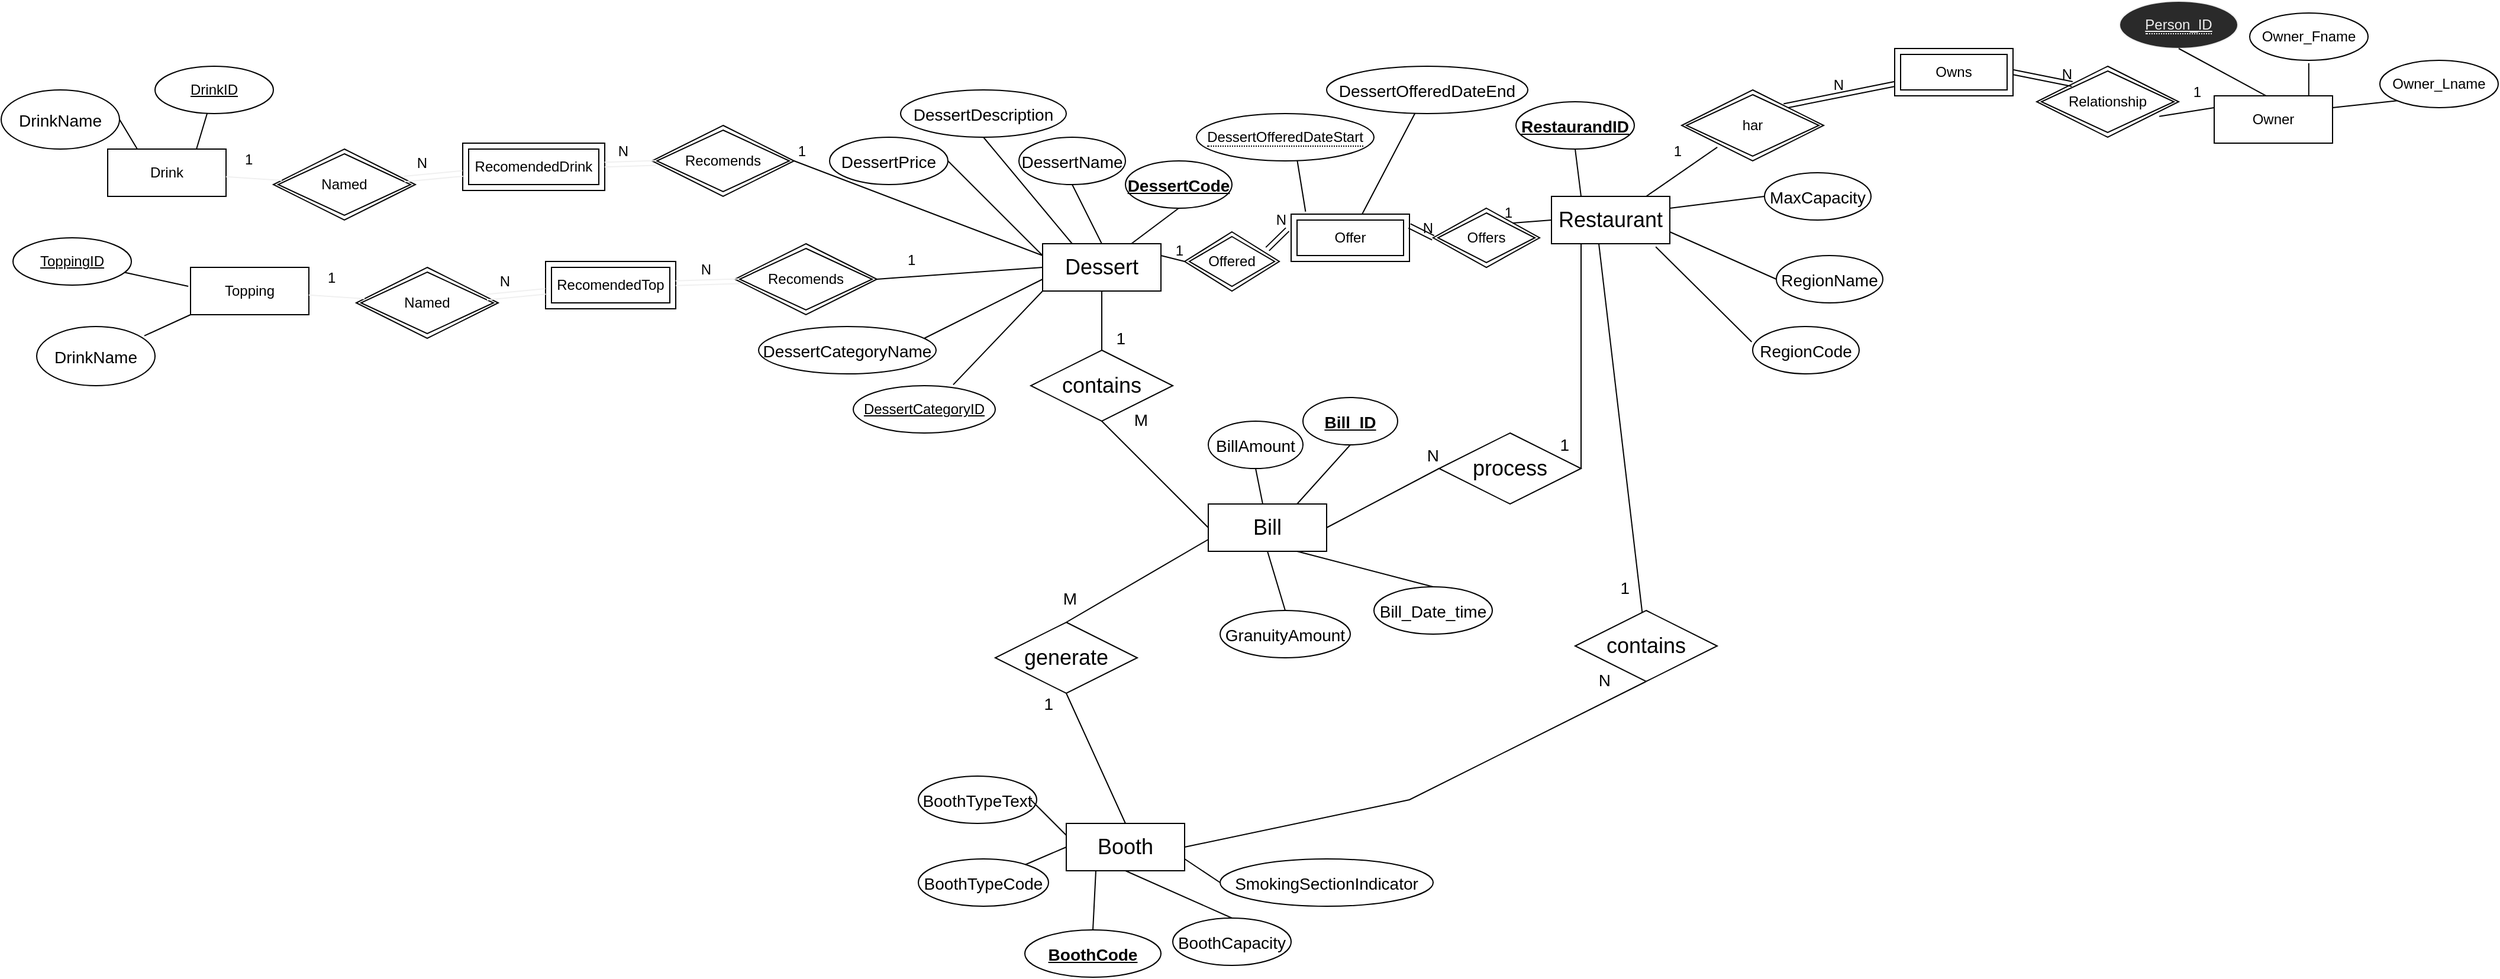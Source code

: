 <mxfile>
    <diagram id="cDjRYbi4MRZomtElbD4I" name="Page-1">
        <mxGraphModel dx="1741" dy="1696" grid="1" gridSize="10" guides="1" tooltips="1" connect="1" arrows="1" fold="1" page="1" pageScale="1" pageWidth="827" pageHeight="1169" math="0" shadow="0">
            <root>
                <mxCell id="0"/>
                <mxCell id="1" parent="0"/>
                <mxCell id="2" value="&lt;font style=&quot;font-size: 18px&quot;&gt;Bill&lt;/font&gt;" style="whiteSpace=wrap;html=1;align=center;" parent="1" vertex="1">
                    <mxGeometry x="330" y="360" width="100" height="40" as="geometry"/>
                </mxCell>
                <mxCell id="3" value="&lt;font style=&quot;font-size: 18px&quot;&gt;Booth&lt;/font&gt;" style="whiteSpace=wrap;html=1;align=center;" parent="1" vertex="1">
                    <mxGeometry x="210" y="630" width="100" height="40" as="geometry"/>
                </mxCell>
                <mxCell id="4" value="&lt;font style=&quot;font-size: 18px&quot;&gt;Restaurant&lt;/font&gt;" style="whiteSpace=wrap;html=1;align=center;" parent="1" vertex="1">
                    <mxGeometry x="620" y="100" width="100" height="40" as="geometry"/>
                </mxCell>
                <mxCell id="5" value="&lt;font style=&quot;font-size: 18px&quot;&gt;Dessert&lt;/font&gt;" style="whiteSpace=wrap;html=1;align=center;" parent="1" vertex="1">
                    <mxGeometry x="190" y="140" width="100" height="40" as="geometry"/>
                </mxCell>
                <mxCell id="8" value="contains" style="shape=rhombus;perimeter=rhombusPerimeter;whiteSpace=wrap;html=1;align=center;fontSize=18;" parent="1" vertex="1">
                    <mxGeometry x="180" y="230" width="120" height="60" as="geometry"/>
                </mxCell>
                <mxCell id="9" value="process" style="shape=rhombus;perimeter=rhombusPerimeter;whiteSpace=wrap;html=1;align=center;fontSize=18;" parent="1" vertex="1">
                    <mxGeometry x="525" y="300" width="120" height="60" as="geometry"/>
                </mxCell>
                <mxCell id="11" value="generate" style="shape=rhombus;perimeter=rhombusPerimeter;whiteSpace=wrap;html=1;align=center;fontSize=18;" parent="1" vertex="1">
                    <mxGeometry x="150" y="460" width="120" height="60" as="geometry"/>
                </mxCell>
                <mxCell id="12" value="contains" style="shape=rhombus;perimeter=rhombusPerimeter;whiteSpace=wrap;html=1;align=center;fontSize=18;" parent="1" vertex="1">
                    <mxGeometry x="640" y="450" width="120" height="60" as="geometry"/>
                </mxCell>
                <mxCell id="13" value="&lt;font style=&quot;font-size: 14px&quot;&gt;BillAmount&lt;/font&gt;" style="ellipse;whiteSpace=wrap;html=1;align=center;fontSize=18;" parent="1" vertex="1">
                    <mxGeometry x="330" y="290" width="80" height="40" as="geometry"/>
                </mxCell>
                <mxCell id="14" value="&lt;font style=&quot;font-size: 14px&quot;&gt;&lt;u&gt;&lt;b&gt;Bill_ID&lt;/b&gt;&lt;/u&gt;&lt;/font&gt;" style="ellipse;whiteSpace=wrap;html=1;align=center;fontSize=18;" parent="1" vertex="1">
                    <mxGeometry x="410" y="270" width="80" height="40" as="geometry"/>
                </mxCell>
                <mxCell id="15" value="&lt;font style=&quot;font-size: 14px&quot;&gt;MaxCapacity&lt;/font&gt;" style="ellipse;whiteSpace=wrap;html=1;align=center;fontSize=18;" parent="1" vertex="1">
                    <mxGeometry x="800" y="80" width="90" height="40" as="geometry"/>
                </mxCell>
                <mxCell id="16" value="&lt;font style=&quot;font-size: 14px&quot;&gt;&lt;u&gt;&lt;b&gt;RestaurandID&lt;/b&gt;&lt;/u&gt;&lt;/font&gt;" style="ellipse;whiteSpace=wrap;html=1;align=center;fontSize=18;" parent="1" vertex="1">
                    <mxGeometry x="590" y="20" width="100" height="40" as="geometry"/>
                </mxCell>
                <mxCell id="17" value="&lt;font style=&quot;font-size: 14px&quot;&gt;GranuityAmount&lt;/font&gt;" style="ellipse;whiteSpace=wrap;html=1;align=center;fontSize=18;" parent="1" vertex="1">
                    <mxGeometry x="340" y="450" width="110" height="40" as="geometry"/>
                </mxCell>
                <mxCell id="18" value="&lt;font style=&quot;font-size: 14px&quot;&gt;Bill_Date_time&lt;/font&gt;" style="ellipse;whiteSpace=wrap;html=1;align=center;fontSize=18;" parent="1" vertex="1">
                    <mxGeometry x="470" y="430" width="100" height="40" as="geometry"/>
                </mxCell>
                <mxCell id="20" value="&lt;font style=&quot;font-size: 14px&quot;&gt;DessertPrice&lt;/font&gt;" style="ellipse;whiteSpace=wrap;html=1;align=center;fontSize=18;" parent="1" vertex="1">
                    <mxGeometry x="10" y="50" width="100" height="40" as="geometry"/>
                </mxCell>
                <mxCell id="21" value="&lt;font style=&quot;font-size: 14px&quot;&gt;DessertDescription&lt;/font&gt;" style="ellipse;whiteSpace=wrap;html=1;align=center;fontSize=18;" parent="1" vertex="1">
                    <mxGeometry x="70" y="10" width="140" height="40" as="geometry"/>
                </mxCell>
                <mxCell id="22" value="&lt;u&gt;&lt;font style=&quot;font-size: 14px&quot;&gt;&lt;b&gt;DessertCode&lt;/b&gt;&lt;/font&gt;&lt;/u&gt;" style="ellipse;whiteSpace=wrap;html=1;align=center;fontSize=18;" parent="1" vertex="1">
                    <mxGeometry x="260" y="70" width="90" height="40" as="geometry"/>
                </mxCell>
                <mxCell id="24" value="&lt;font style=&quot;font-size: 14px&quot;&gt;DessertName&lt;/font&gt;" style="ellipse;whiteSpace=wrap;html=1;align=center;fontSize=18;" parent="1" vertex="1">
                    <mxGeometry x="170" y="50" width="90" height="40" as="geometry"/>
                </mxCell>
                <mxCell id="25" value="" style="endArrow=none;html=1;rounded=0;fontSize=18;entryX=1;entryY=0.5;entryDx=0;entryDy=0;exitX=0;exitY=0.25;exitDx=0;exitDy=0;" parent="1" source="5" target="20" edge="1">
                    <mxGeometry relative="1" as="geometry">
                        <mxPoint x="330" y="340" as="sourcePoint"/>
                        <mxPoint x="490" y="340" as="targetPoint"/>
                    </mxGeometry>
                </mxCell>
                <mxCell id="26" value="" style="endArrow=none;html=1;rounded=0;fontSize=18;entryX=0.5;entryY=1;entryDx=0;entryDy=0;exitX=0.25;exitY=0;exitDx=0;exitDy=0;" parent="1" source="5" target="21" edge="1">
                    <mxGeometry relative="1" as="geometry">
                        <mxPoint x="330" y="340" as="sourcePoint"/>
                        <mxPoint x="490" y="340" as="targetPoint"/>
                    </mxGeometry>
                </mxCell>
                <mxCell id="27" value="" style="endArrow=none;html=1;rounded=0;fontSize=18;entryX=0.5;entryY=1;entryDx=0;entryDy=0;exitX=0.5;exitY=0;exitDx=0;exitDy=0;" parent="1" source="5" target="24" edge="1">
                    <mxGeometry relative="1" as="geometry">
                        <mxPoint x="330" y="340" as="sourcePoint"/>
                        <mxPoint x="490" y="340" as="targetPoint"/>
                    </mxGeometry>
                </mxCell>
                <mxCell id="28" value="" style="endArrow=none;html=1;rounded=0;fontSize=18;entryX=0.5;entryY=1;entryDx=0;entryDy=0;exitX=0.75;exitY=0;exitDx=0;exitDy=0;" parent="1" source="5" target="22" edge="1">
                    <mxGeometry relative="1" as="geometry">
                        <mxPoint x="330" y="340" as="sourcePoint"/>
                        <mxPoint x="490" y="340" as="targetPoint"/>
                    </mxGeometry>
                </mxCell>
                <mxCell id="31" value="" style="endArrow=none;html=1;rounded=0;fontSize=18;entryX=0.568;entryY=0.997;entryDx=0;entryDy=0;exitX=0.122;exitY=-0.053;exitDx=0;exitDy=0;exitPerimeter=0;entryPerimeter=0;" parent="1" source="105" target="110" edge="1">
                    <mxGeometry relative="1" as="geometry">
                        <mxPoint x="400" y="60" as="sourcePoint"/>
                        <mxPoint x="329" y="-10" as="targetPoint"/>
                    </mxGeometry>
                </mxCell>
                <mxCell id="32" value="" style="endArrow=none;html=1;rounded=0;fontSize=18;entryX=1;entryY=0.5;entryDx=0;entryDy=0;exitX=0;exitY=0.5;exitDx=0;exitDy=0;" parent="1" source="5" target="192" edge="1">
                    <mxGeometry relative="1" as="geometry">
                        <mxPoint x="190" y="350" as="sourcePoint"/>
                        <mxPoint x="150" y="160" as="targetPoint"/>
                    </mxGeometry>
                </mxCell>
                <mxCell id="34" value="" style="endArrow=none;html=1;rounded=0;fontSize=18;entryX=1;entryY=0.5;entryDx=0;entryDy=0;" parent="1" target="170" edge="1">
                    <mxGeometry relative="1" as="geometry">
                        <mxPoint x="190" y="150" as="sourcePoint"/>
                        <mxPoint x="110" y="120" as="targetPoint"/>
                    </mxGeometry>
                </mxCell>
                <mxCell id="45" value="" style="endArrow=none;html=1;rounded=0;fontSize=14;entryX=1;entryY=0.25;entryDx=0;entryDy=0;exitX=0;exitY=0.5;exitDx=0;exitDy=0;" parent="1" source="15" target="4" edge="1">
                    <mxGeometry relative="1" as="geometry">
                        <mxPoint x="330" y="340" as="sourcePoint"/>
                        <mxPoint x="490" y="340" as="targetPoint"/>
                    </mxGeometry>
                </mxCell>
                <mxCell id="46" value="" style="endArrow=none;html=1;rounded=0;fontSize=14;entryX=0.5;entryY=1;entryDx=0;entryDy=0;exitX=0.25;exitY=0;exitDx=0;exitDy=0;" parent="1" source="4" target="16" edge="1">
                    <mxGeometry relative="1" as="geometry">
                        <mxPoint x="330" y="340" as="sourcePoint"/>
                        <mxPoint x="490" y="340" as="targetPoint"/>
                    </mxGeometry>
                </mxCell>
                <mxCell id="52" value="" style="endArrow=none;html=1;rounded=0;fontSize=14;entryX=1;entryY=0.5;entryDx=0;entryDy=0;exitX=0.25;exitY=1;exitDx=0;exitDy=0;" parent="1" source="4" target="9" edge="1">
                    <mxGeometry relative="1" as="geometry">
                        <mxPoint x="330" y="340" as="sourcePoint"/>
                        <mxPoint x="490" y="340" as="targetPoint"/>
                    </mxGeometry>
                </mxCell>
                <mxCell id="53" value="1" style="resizable=0;html=1;align=right;verticalAlign=bottom;fontSize=14;" parent="52" connectable="0" vertex="1">
                    <mxGeometry x="1" relative="1" as="geometry">
                        <mxPoint x="-10" y="-10" as="offset"/>
                    </mxGeometry>
                </mxCell>
                <mxCell id="54" value="" style="endArrow=none;html=1;rounded=0;fontSize=14;entryX=0;entryY=0.5;entryDx=0;entryDy=0;exitX=1;exitY=0.5;exitDx=0;exitDy=0;" parent="1" source="2" target="9" edge="1">
                    <mxGeometry relative="1" as="geometry">
                        <mxPoint x="330" y="340" as="sourcePoint"/>
                        <mxPoint x="490" y="340" as="targetPoint"/>
                    </mxGeometry>
                </mxCell>
                <mxCell id="55" value="N" style="resizable=0;html=1;align=right;verticalAlign=bottom;fontSize=14;" parent="54" connectable="0" vertex="1">
                    <mxGeometry x="1" relative="1" as="geometry"/>
                </mxCell>
                <mxCell id="56" value="" style="endArrow=none;html=1;rounded=0;fontSize=14;entryX=0.5;entryY=0;entryDx=0;entryDy=0;exitX=0.5;exitY=1;exitDx=0;exitDy=0;" parent="1" source="5" target="8" edge="1">
                    <mxGeometry relative="1" as="geometry">
                        <mxPoint x="655" y="150" as="sourcePoint"/>
                        <mxPoint x="650" y="320" as="targetPoint"/>
                    </mxGeometry>
                </mxCell>
                <mxCell id="57" value="1" style="resizable=0;html=1;align=right;verticalAlign=bottom;fontSize=14;" parent="56" connectable="0" vertex="1">
                    <mxGeometry x="1" relative="1" as="geometry">
                        <mxPoint x="20" as="offset"/>
                    </mxGeometry>
                </mxCell>
                <mxCell id="58" value="" style="endArrow=none;html=1;rounded=0;fontSize=14;entryX=0.5;entryY=1;entryDx=0;entryDy=0;exitX=0;exitY=0.5;exitDx=0;exitDy=0;" parent="1" source="2" target="8" edge="1">
                    <mxGeometry relative="1" as="geometry">
                        <mxPoint x="430" y="320" as="sourcePoint"/>
                        <mxPoint x="530" y="320" as="targetPoint"/>
                    </mxGeometry>
                </mxCell>
                <mxCell id="59" value="M" style="resizable=0;html=1;align=right;verticalAlign=bottom;fontSize=14;" parent="58" connectable="0" vertex="1">
                    <mxGeometry x="1" relative="1" as="geometry">
                        <mxPoint x="40" y="10" as="offset"/>
                    </mxGeometry>
                </mxCell>
                <mxCell id="60" value="" style="endArrow=none;html=1;rounded=0;fontSize=14;entryX=0.5;entryY=1;entryDx=0;entryDy=0;" parent="1" source="2" target="13" edge="1">
                    <mxGeometry relative="1" as="geometry">
                        <mxPoint x="330" y="500" as="sourcePoint"/>
                        <mxPoint x="490" y="500" as="targetPoint"/>
                    </mxGeometry>
                </mxCell>
                <mxCell id="61" value="" style="endArrow=none;html=1;rounded=0;fontSize=14;entryX=0.5;entryY=1;entryDx=0;entryDy=0;exitX=0.75;exitY=0;exitDx=0;exitDy=0;" parent="1" source="2" target="14" edge="1">
                    <mxGeometry relative="1" as="geometry">
                        <mxPoint x="330" y="500" as="sourcePoint"/>
                        <mxPoint x="490" y="500" as="targetPoint"/>
                    </mxGeometry>
                </mxCell>
                <mxCell id="62" value="" style="endArrow=none;html=1;rounded=0;fontSize=14;entryX=0.5;entryY=1;entryDx=0;entryDy=0;exitX=0.5;exitY=0;exitDx=0;exitDy=0;" parent="1" source="17" target="2" edge="1">
                    <mxGeometry relative="1" as="geometry">
                        <mxPoint x="330" y="500" as="sourcePoint"/>
                        <mxPoint x="490" y="500" as="targetPoint"/>
                    </mxGeometry>
                </mxCell>
                <mxCell id="63" value="" style="endArrow=none;html=1;rounded=0;fontSize=14;entryX=0.5;entryY=0;entryDx=0;entryDy=0;exitX=0.75;exitY=1;exitDx=0;exitDy=0;" parent="1" source="2" target="18" edge="1">
                    <mxGeometry relative="1" as="geometry">
                        <mxPoint x="330" y="500" as="sourcePoint"/>
                        <mxPoint x="490" y="500" as="targetPoint"/>
                    </mxGeometry>
                </mxCell>
                <mxCell id="64" value="" style="endArrow=none;html=1;rounded=0;fontSize=14;" parent="1" target="12" edge="1">
                    <mxGeometry relative="1" as="geometry">
                        <mxPoint x="660" y="140" as="sourcePoint"/>
                        <mxPoint x="650" y="320" as="targetPoint"/>
                        <Array as="points"/>
                    </mxGeometry>
                </mxCell>
                <mxCell id="65" value="1" style="resizable=0;html=1;align=right;verticalAlign=bottom;fontSize=14;" parent="64" connectable="0" vertex="1">
                    <mxGeometry x="1" relative="1" as="geometry">
                        <mxPoint x="-10" y="-10" as="offset"/>
                    </mxGeometry>
                </mxCell>
                <mxCell id="67" value="" style="endArrow=none;html=1;rounded=0;fontSize=14;entryX=0.5;entryY=1;entryDx=0;entryDy=0;exitX=1;exitY=0.5;exitDx=0;exitDy=0;" parent="1" source="3" target="12" edge="1">
                    <mxGeometry relative="1" as="geometry">
                        <mxPoint x="424" y="350" as="sourcePoint"/>
                        <mxPoint x="530" y="320" as="targetPoint"/>
                        <Array as="points">
                            <mxPoint x="500" y="610"/>
                        </Array>
                    </mxGeometry>
                </mxCell>
                <mxCell id="68" value="N" style="resizable=0;html=1;align=right;verticalAlign=bottom;fontSize=14;" parent="67" connectable="0" vertex="1">
                    <mxGeometry x="1" relative="1" as="geometry">
                        <mxPoint x="-30" y="10" as="offset"/>
                    </mxGeometry>
                </mxCell>
                <mxCell id="69" value="" style="endArrow=none;html=1;rounded=0;fontSize=14;exitX=0;exitY=0.75;exitDx=0;exitDy=0;entryX=0.5;entryY=0;entryDx=0;entryDy=0;" parent="1" source="2" target="11" edge="1">
                    <mxGeometry relative="1" as="geometry">
                        <mxPoint x="670" y="150" as="sourcePoint"/>
                        <mxPoint x="688.333" y="470.833" as="targetPoint"/>
                        <Array as="points"/>
                    </mxGeometry>
                </mxCell>
                <mxCell id="70" value="M" style="resizable=0;html=1;align=right;verticalAlign=bottom;fontSize=14;" parent="69" connectable="0" vertex="1">
                    <mxGeometry x="1" relative="1" as="geometry">
                        <mxPoint x="10" y="-10" as="offset"/>
                    </mxGeometry>
                </mxCell>
                <mxCell id="71" value="" style="endArrow=none;html=1;rounded=0;fontSize=14;entryX=0.5;entryY=1;entryDx=0;entryDy=0;exitX=0.5;exitY=0;exitDx=0;exitDy=0;" parent="1" source="3" target="11" edge="1">
                    <mxGeometry relative="1" as="geometry">
                        <mxPoint x="680" y="160" as="sourcePoint"/>
                        <mxPoint x="698.333" y="480.833" as="targetPoint"/>
                        <Array as="points"/>
                    </mxGeometry>
                </mxCell>
                <mxCell id="72" value="1" style="resizable=0;html=1;align=right;verticalAlign=bottom;fontSize=14;" parent="71" connectable="0" vertex="1">
                    <mxGeometry x="1" relative="1" as="geometry">
                        <mxPoint x="-10" y="20" as="offset"/>
                    </mxGeometry>
                </mxCell>
                <mxCell id="73" value="&lt;font style=&quot;font-size: 14px&quot;&gt;&lt;b&gt;&lt;u&gt;BoothCode&lt;/u&gt;&lt;/b&gt;&lt;/font&gt;" style="ellipse;whiteSpace=wrap;html=1;align=center;fontSize=18;" parent="1" vertex="1">
                    <mxGeometry x="175" y="720" width="115" height="40" as="geometry"/>
                </mxCell>
                <mxCell id="74" value="&lt;font style=&quot;font-size: 14px&quot;&gt;BoothCapacity&lt;/font&gt;" style="ellipse;whiteSpace=wrap;html=1;align=center;fontSize=18;" parent="1" vertex="1">
                    <mxGeometry x="300" y="710" width="100" height="40" as="geometry"/>
                </mxCell>
                <mxCell id="75" value="&lt;font style=&quot;font-size: 14px&quot;&gt;SmokingSectionIndicator&lt;/font&gt;" style="ellipse;whiteSpace=wrap;html=1;align=center;fontSize=18;" parent="1" vertex="1">
                    <mxGeometry x="340" y="660" width="180" height="40" as="geometry"/>
                </mxCell>
                <mxCell id="78" value="" style="endArrow=none;html=1;rounded=0;fontSize=14;entryX=0;entryY=0.5;entryDx=0;entryDy=0;exitX=1;exitY=0.75;exitDx=0;exitDy=0;" parent="1" source="3" target="75" edge="1">
                    <mxGeometry relative="1" as="geometry">
                        <mxPoint x="460" y="500" as="sourcePoint"/>
                        <mxPoint x="620" y="500" as="targetPoint"/>
                    </mxGeometry>
                </mxCell>
                <mxCell id="79" value="" style="endArrow=none;html=1;rounded=0;fontSize=14;entryX=0.5;entryY=0;entryDx=0;entryDy=0;exitX=0.5;exitY=1;exitDx=0;exitDy=0;" parent="1" source="3" target="74" edge="1">
                    <mxGeometry relative="1" as="geometry">
                        <mxPoint x="460" y="500" as="sourcePoint"/>
                        <mxPoint x="620" y="500" as="targetPoint"/>
                    </mxGeometry>
                </mxCell>
                <mxCell id="80" value="" style="endArrow=none;html=1;rounded=0;fontSize=14;entryX=0.5;entryY=0;entryDx=0;entryDy=0;exitX=0.25;exitY=1;exitDx=0;exitDy=0;" parent="1" source="3" target="73" edge="1">
                    <mxGeometry relative="1" as="geometry">
                        <mxPoint x="460" y="500" as="sourcePoint"/>
                        <mxPoint x="620" y="500" as="targetPoint"/>
                    </mxGeometry>
                </mxCell>
                <mxCell id="86" value="" style="endArrow=none;html=1;rounded=0;entryX=0.251;entryY=0.807;entryDx=0;entryDy=0;entryPerimeter=0;" parent="1" edge="1">
                    <mxGeometry relative="1" as="geometry">
                        <mxPoint x="700" y="100" as="sourcePoint"/>
                        <mxPoint x="760.12" y="58.42" as="targetPoint"/>
                    </mxGeometry>
                </mxCell>
                <mxCell id="97" value="&lt;font style=&quot;font-size: 14px&quot;&gt;DessertOfferedDateEnd&lt;/font&gt;" style="ellipse;whiteSpace=wrap;html=1;align=center;fontSize=18;" parent="1" vertex="1">
                    <mxGeometry x="430" y="-10" width="170" height="40" as="geometry"/>
                </mxCell>
                <mxCell id="98" value="" style="endArrow=none;html=1;rounded=0;fontSize=18;exitX=0.6;exitY=0;exitDx=0;exitDy=0;exitPerimeter=0;" parent="1" source="105" target="97" edge="1">
                    <mxGeometry relative="1" as="geometry">
                        <mxPoint x="490" y="60" as="sourcePoint"/>
                        <mxPoint x="375" y="50" as="targetPoint"/>
                    </mxGeometry>
                </mxCell>
                <mxCell id="105" value="Offer" style="shape=ext;margin=3;double=1;whiteSpace=wrap;html=1;align=center;" parent="1" vertex="1">
                    <mxGeometry x="400" y="115" width="100" height="40" as="geometry"/>
                </mxCell>
                <mxCell id="107" value="Offered" style="shape=rhombus;double=1;perimeter=rhombusPerimeter;whiteSpace=wrap;html=1;align=center;" parent="1" vertex="1">
                    <mxGeometry x="310" y="130" width="80" height="50" as="geometry"/>
                </mxCell>
                <mxCell id="108" value="Offers" style="shape=rhombus;double=1;perimeter=rhombusPerimeter;whiteSpace=wrap;html=1;align=center;" parent="1" vertex="1">
                    <mxGeometry x="520" y="110" width="90" height="50" as="geometry"/>
                </mxCell>
                <mxCell id="110" value="&lt;span style=&quot;border-bottom: 1px dotted&quot;&gt;DessertOfferedDateStart&lt;/span&gt;" style="ellipse;whiteSpace=wrap;html=1;align=center;" parent="1" vertex="1">
                    <mxGeometry x="320" y="30" width="150" height="40" as="geometry"/>
                </mxCell>
                <mxCell id="112" value="" style="endArrow=none;html=1;rounded=0;entryX=0;entryY=0.5;entryDx=0;entryDy=0;exitX=1;exitY=0.25;exitDx=0;exitDy=0;" parent="1" source="5" target="107" edge="1">
                    <mxGeometry relative="1" as="geometry">
                        <mxPoint x="270" y="160" as="sourcePoint"/>
                        <mxPoint x="430" y="160" as="targetPoint"/>
                    </mxGeometry>
                </mxCell>
                <mxCell id="113" value="1" style="resizable=0;html=1;align=right;verticalAlign=bottom;" parent="112" connectable="0" vertex="1">
                    <mxGeometry x="1" relative="1" as="geometry"/>
                </mxCell>
                <mxCell id="116" value="" style="endArrow=none;html=1;rounded=0;exitX=0;exitY=0.5;exitDx=0;exitDy=0;entryX=1;entryY=0;entryDx=0;entryDy=0;" parent="1" source="4" target="108" edge="1">
                    <mxGeometry relative="1" as="geometry">
                        <mxPoint x="540" y="100" as="sourcePoint"/>
                        <mxPoint x="700" y="100" as="targetPoint"/>
                    </mxGeometry>
                </mxCell>
                <mxCell id="117" value="1" style="resizable=0;html=1;align=right;verticalAlign=bottom;" parent="116" connectable="0" vertex="1">
                    <mxGeometry x="1" relative="1" as="geometry"/>
                </mxCell>
                <mxCell id="139" value="" style="shape=link;html=1;rounded=0;exitX=1;exitY=0;exitDx=0;exitDy=0;entryX=-0.031;entryY=0.325;entryDx=0;entryDy=0;entryPerimeter=0;" parent="1" target="105" edge="1">
                    <mxGeometry relative="1" as="geometry">
                        <mxPoint x="380" y="144.5" as="sourcePoint"/>
                        <mxPoint x="410" y="130.0" as="targetPoint"/>
                    </mxGeometry>
                </mxCell>
                <mxCell id="140" value="N" style="resizable=0;html=1;align=right;verticalAlign=bottom;" parent="139" connectable="0" vertex="1">
                    <mxGeometry x="1" relative="1" as="geometry"/>
                </mxCell>
                <mxCell id="141" value="" style="shape=link;html=1;rounded=0;exitX=1;exitY=0.25;exitDx=0;exitDy=0;entryX=0;entryY=0.5;entryDx=0;entryDy=0;" parent="1" source="105" target="108" edge="1">
                    <mxGeometry relative="1" as="geometry">
                        <mxPoint x="440" y="220" as="sourcePoint"/>
                        <mxPoint x="600" y="220" as="targetPoint"/>
                    </mxGeometry>
                </mxCell>
                <mxCell id="142" value="N" style="resizable=0;html=1;align=right;verticalAlign=bottom;" parent="141" connectable="0" vertex="1">
                    <mxGeometry x="1" relative="1" as="geometry"/>
                </mxCell>
                <mxCell id="151" value="1" style="resizable=0;html=1;align=right;verticalAlign=bottom;" connectable="0" vertex="1" parent="1">
                    <mxGeometry x="730.314" y="70.286" as="geometry"/>
                </mxCell>
                <mxCell id="152" value="" style="shape=link;html=1;rounded=0;exitX=1;exitY=0;exitDx=0;exitDy=0;entryX=0;entryY=0.75;entryDx=0;entryDy=0;" edge="1" parent="1" target="155">
                    <mxGeometry relative="1" as="geometry">
                        <mxPoint x="816.5" y="23.68" as="sourcePoint"/>
                        <mxPoint x="870" y="10.0" as="targetPoint"/>
                    </mxGeometry>
                </mxCell>
                <mxCell id="153" value="N" style="resizable=0;html=1;align=right;verticalAlign=bottom;" connectable="0" vertex="1" parent="152">
                    <mxGeometry x="1" relative="1" as="geometry">
                        <mxPoint x="-43" y="10" as="offset"/>
                    </mxGeometry>
                </mxCell>
                <mxCell id="154" value="har" style="shape=rhombus;double=1;perimeter=rhombusPerimeter;whiteSpace=wrap;html=1;align=center;" vertex="1" parent="1">
                    <mxGeometry x="730" y="10" width="120" height="60" as="geometry"/>
                </mxCell>
                <mxCell id="155" value="Owns" style="shape=ext;margin=3;double=1;whiteSpace=wrap;html=1;align=center;" vertex="1" parent="1">
                    <mxGeometry x="910" y="-25" width="100" height="40" as="geometry"/>
                </mxCell>
                <mxCell id="156" value="&lt;span style=&quot;border-bottom: 1px dotted&quot;&gt;Person_ID&lt;/span&gt;" style="ellipse;whiteSpace=wrap;html=1;align=center;fontStyle=4;fontFamily=Helvetica;fontSize=12;fontColor=rgb(240, 240, 240);strokeColor=rgb(240, 240, 240);fillColor=rgb(42, 42, 42);" vertex="1" parent="1">
                    <mxGeometry x="1100" y="-65" width="100" height="40" as="geometry"/>
                </mxCell>
                <mxCell id="157" value="" style="endArrow=none;html=1;rounded=0;exitX=0.44;exitY=0.003;exitDx=0;exitDy=0;exitPerimeter=0;entryX=0.5;entryY=1;entryDx=0;entryDy=0;" edge="1" parent="1" target="156">
                    <mxGeometry relative="1" as="geometry">
                        <mxPoint x="1224" y="15.12" as="sourcePoint"/>
                        <mxPoint x="1370" y="5" as="targetPoint"/>
                    </mxGeometry>
                </mxCell>
                <mxCell id="158" value="" style="endArrow=none;html=1;rounded=0;exitX=0.799;exitY=0;exitDx=0;exitDy=0;entryX=0.499;entryY=1.06;entryDx=0;entryDy=0;entryPerimeter=0;exitPerimeter=0;" edge="1" parent="1" target="159">
                    <mxGeometry relative="1" as="geometry">
                        <mxPoint x="1259.9" y="15" as="sourcePoint"/>
                        <mxPoint x="1330.7" y="15.48" as="targetPoint"/>
                    </mxGeometry>
                </mxCell>
                <mxCell id="159" value="Owner_Fname" style="ellipse;whiteSpace=wrap;html=1;align=center;" vertex="1" parent="1">
                    <mxGeometry x="1210" y="-55" width="100" height="40" as="geometry"/>
                </mxCell>
                <mxCell id="160" value="Owner_Lname" style="ellipse;whiteSpace=wrap;html=1;align=center;" vertex="1" parent="1">
                    <mxGeometry x="1320" y="-15" width="100" height="40" as="geometry"/>
                </mxCell>
                <mxCell id="161" value="" style="endArrow=none;html=1;rounded=0;exitX=1;exitY=0.25;exitDx=0;exitDy=0;entryX=0;entryY=1;entryDx=0;entryDy=0;" edge="1" parent="1" target="160">
                    <mxGeometry relative="1" as="geometry">
                        <mxPoint x="1280" y="25" as="sourcePoint"/>
                        <mxPoint x="1430" y="75" as="targetPoint"/>
                    </mxGeometry>
                </mxCell>
                <mxCell id="162" value="Owner" style="whiteSpace=wrap;html=1;align=center;" vertex="1" parent="1">
                    <mxGeometry x="1180" y="15" width="100" height="40" as="geometry"/>
                </mxCell>
                <mxCell id="163" value="Relationship" style="shape=rhombus;double=1;perimeter=rhombusPerimeter;whiteSpace=wrap;html=1;align=center;" vertex="1" parent="1">
                    <mxGeometry x="1030" y="-10" width="120" height="60" as="geometry"/>
                </mxCell>
                <mxCell id="164" value="" style="endArrow=none;html=1;rounded=0;shadow=0;exitX=0.863;exitY=0.707;exitDx=0;exitDy=0;exitPerimeter=0;entryX=0;entryY=0.25;entryDx=0;entryDy=0;" edge="1" parent="1" source="163" target="162">
                    <mxGeometry relative="1" as="geometry">
                        <mxPoint x="1100" y="70" as="sourcePoint"/>
                        <mxPoint x="1260" y="70" as="targetPoint"/>
                    </mxGeometry>
                </mxCell>
                <mxCell id="165" value="1" style="resizable=0;html=1;align=right;verticalAlign=bottom;" connectable="0" vertex="1" parent="164">
                    <mxGeometry x="1" relative="1" as="geometry">
                        <mxPoint x="-10" y="-5" as="offset"/>
                    </mxGeometry>
                </mxCell>
                <mxCell id="166" value="" style="shape=link;html=1;rounded=0;shadow=0;exitX=1;exitY=0.5;exitDx=0;exitDy=0;entryX=0;entryY=0;entryDx=0;entryDy=0;" edge="1" parent="1" source="155" target="163">
                    <mxGeometry relative="1" as="geometry">
                        <mxPoint x="1000" y="-40" as="sourcePoint"/>
                        <mxPoint x="1160" y="-40" as="targetPoint"/>
                    </mxGeometry>
                </mxCell>
                <mxCell id="167" value="N" style="resizable=0;html=1;align=right;verticalAlign=bottom;" connectable="0" vertex="1" parent="166">
                    <mxGeometry x="1" relative="1" as="geometry"/>
                </mxCell>
                <mxCell id="168" value="&lt;font style=&quot;font-size: 14px&quot;&gt;DrinkName&lt;br&gt;&lt;/font&gt;" style="ellipse;whiteSpace=wrap;html=1;align=center;fontSize=18;" vertex="1" parent="1">
                    <mxGeometry x="-690" y="10" width="100" height="50" as="geometry"/>
                </mxCell>
                <mxCell id="169" value="" style="endArrow=none;html=1;rounded=0;fontSize=18;entryX=1;entryY=0.5;entryDx=0;entryDy=0;exitX=0.25;exitY=0;exitDx=0;exitDy=0;startArrow=none;" edge="1" parent="1" source="176" target="168">
                    <mxGeometry relative="1" as="geometry">
                        <mxPoint x="-610" y="-30" as="sourcePoint"/>
                        <mxPoint x="30" y="60" as="targetPoint"/>
                    </mxGeometry>
                </mxCell>
                <mxCell id="170" value="Recomends" style="shape=rhombus;double=1;perimeter=rhombusPerimeter;whiteSpace=wrap;html=1;align=center;" vertex="1" parent="1">
                    <mxGeometry x="-140" y="40" width="120" height="60" as="geometry"/>
                </mxCell>
                <mxCell id="171" value="DrinkID" style="ellipse;whiteSpace=wrap;html=1;align=center;fontStyle=4;" vertex="1" parent="1">
                    <mxGeometry x="-560" y="-10" width="100" height="40" as="geometry"/>
                </mxCell>
                <mxCell id="172" value="RecomendedDrink" style="shape=ext;margin=3;double=1;whiteSpace=wrap;html=1;align=center;" vertex="1" parent="1">
                    <mxGeometry x="-300" y="55" width="120" height="40" as="geometry"/>
                </mxCell>
                <mxCell id="173" value="" style="shape=link;html=1;rounded=0;fontFamily=Helvetica;fontSize=18;fontColor=rgb(240, 240, 240);align=center;strokeColor=rgb(240, 240, 240);" edge="1" parent="1" source="170" target="172">
                    <mxGeometry relative="1" as="geometry">
                        <mxPoint x="-140" y="70" as="sourcePoint"/>
                        <mxPoint x="-490" y="185" as="targetPoint"/>
                    </mxGeometry>
                </mxCell>
                <mxCell id="174" value="Named" style="shape=rhombus;double=1;perimeter=rhombusPerimeter;whiteSpace=wrap;html=1;align=center;" vertex="1" parent="1">
                    <mxGeometry x="-460" y="60" width="120" height="60" as="geometry"/>
                </mxCell>
                <mxCell id="175" value="" style="shape=link;html=1;rounded=0;fontFamily=Helvetica;fontSize=18;fontColor=rgb(240, 240, 240);align=center;strokeColor=rgb(240, 240, 240);width=4.667;" edge="1" parent="1" source="172" target="174">
                    <mxGeometry relative="1" as="geometry">
                        <mxPoint x="-300" y="100" as="sourcePoint"/>
                        <mxPoint x="-490" y="185" as="targetPoint"/>
                    </mxGeometry>
                </mxCell>
                <mxCell id="176" value="Drink" style="whiteSpace=wrap;html=1;align=center;" vertex="1" parent="1">
                    <mxGeometry x="-600" y="60" width="100" height="40" as="geometry"/>
                </mxCell>
                <mxCell id="177" value="" style="endArrow=none;html=1;rounded=0;shadow=0;fontFamily=Helvetica;fontSize=18;fontColor=rgb(240, 240, 240);align=center;strokeColor=rgb(240, 240, 240);" edge="1" parent="1" source="174" target="176">
                    <mxGeometry relative="1" as="geometry">
                        <mxPoint x="-440" y="135" as="sourcePoint"/>
                        <mxPoint x="-490" y="185" as="targetPoint"/>
                    </mxGeometry>
                </mxCell>
                <mxCell id="178" value="" style="endArrow=none;html=1;rounded=0;entryX=0.75;entryY=0;entryDx=0;entryDy=0;" edge="1" parent="1" source="171" target="176">
                    <mxGeometry relative="1" as="geometry">
                        <mxPoint x="-680" y="-65" as="sourcePoint"/>
                        <mxPoint x="-520" y="-65" as="targetPoint"/>
                    </mxGeometry>
                </mxCell>
                <mxCell id="179" value="N" style="resizable=0;html=1;align=right;verticalAlign=bottom;" connectable="0" vertex="1" parent="1">
                    <mxGeometry x="-160" y="70" as="geometry"/>
                </mxCell>
                <mxCell id="180" value="N" style="resizable=0;html=1;align=right;verticalAlign=bottom;" connectable="0" vertex="1" parent="1">
                    <mxGeometry x="-330" y="80" as="geometry"/>
                </mxCell>
                <mxCell id="181" value="1" style="text;strokeColor=none;fillColor=none;spacingLeft=4;spacingRight=4;overflow=hidden;rotatable=0;points=[[0,0.5],[1,0.5]];portConstraint=eastwest;fontSize=12;" vertex="1" parent="1">
                    <mxGeometry x="-490" y="55" width="40" height="30" as="geometry"/>
                </mxCell>
                <mxCell id="182" value="1" style="resizable=0;html=1;align=right;verticalAlign=bottom;" connectable="0" vertex="1" parent="1">
                    <mxGeometry x="-9.664" y="70.138" as="geometry"/>
                </mxCell>
                <mxCell id="183" value="&lt;font style=&quot;font-size: 14px&quot;&gt;DessertCategoryName&lt;/font&gt;" style="ellipse;whiteSpace=wrap;html=1;align=center;fontSize=18;" vertex="1" parent="1">
                    <mxGeometry x="-50" y="210" width="150" height="40" as="geometry"/>
                </mxCell>
                <mxCell id="184" value="" style="endArrow=none;html=1;rounded=0;fontSize=18;exitX=0;exitY=0.75;exitDx=0;exitDy=0;entryX=0.933;entryY=0.25;entryDx=0;entryDy=0;entryPerimeter=0;" edge="1" parent="1" source="5" target="183">
                    <mxGeometry relative="1" as="geometry">
                        <mxPoint x="-80.0" y="270.0" as="sourcePoint"/>
                        <mxPoint x="90" y="240" as="targetPoint"/>
                    </mxGeometry>
                </mxCell>
                <mxCell id="186" value="DessertCategoryID" style="ellipse;whiteSpace=wrap;html=1;align=center;fontStyle=4;" vertex="1" parent="1">
                    <mxGeometry x="30" y="260" width="120" height="40" as="geometry"/>
                </mxCell>
                <mxCell id="187" value="" style="endArrow=none;html=1;rounded=0;exitX=0.704;exitY=-0.02;exitDx=0;exitDy=0;exitPerimeter=0;entryX=0;entryY=1;entryDx=0;entryDy=0;" edge="1" parent="1" source="186" target="5">
                    <mxGeometry relative="1" as="geometry">
                        <mxPoint x="30" y="250" as="sourcePoint"/>
                        <mxPoint x="-55.0" y="290.0" as="targetPoint"/>
                    </mxGeometry>
                </mxCell>
                <mxCell id="192" value="Recomends" style="shape=rhombus;double=1;perimeter=rhombusPerimeter;whiteSpace=wrap;html=1;align=center;" vertex="1" parent="1">
                    <mxGeometry x="-70" y="140" width="120" height="60" as="geometry"/>
                </mxCell>
                <mxCell id="193" value="ToppingID" style="ellipse;whiteSpace=wrap;html=1;align=center;fontStyle=4;" vertex="1" parent="1">
                    <mxGeometry x="-680" y="135" width="100" height="40" as="geometry"/>
                </mxCell>
                <mxCell id="194" value="RecomendedTop" style="shape=ext;margin=3;double=1;whiteSpace=wrap;html=1;align=center;" vertex="1" parent="1">
                    <mxGeometry x="-230" y="155" width="110" height="40" as="geometry"/>
                </mxCell>
                <mxCell id="195" value="" style="shape=link;html=1;rounded=0;fontFamily=Helvetica;fontSize=18;fontColor=rgb(240, 240, 240);align=center;strokeColor=rgb(240, 240, 240);" edge="1" parent="1" source="192" target="194">
                    <mxGeometry relative="1" as="geometry">
                        <mxPoint x="-70" y="170" as="sourcePoint"/>
                        <mxPoint x="-420" y="285" as="targetPoint"/>
                    </mxGeometry>
                </mxCell>
                <mxCell id="196" value="Named" style="shape=rhombus;double=1;perimeter=rhombusPerimeter;whiteSpace=wrap;html=1;align=center;" vertex="1" parent="1">
                    <mxGeometry x="-390" y="160" width="120" height="60" as="geometry"/>
                </mxCell>
                <mxCell id="197" value="" style="shape=link;html=1;rounded=0;fontFamily=Helvetica;fontSize=18;fontColor=rgb(240, 240, 240);align=center;strokeColor=rgb(240, 240, 240);width=4.667;" edge="1" parent="1" source="194" target="196">
                    <mxGeometry relative="1" as="geometry">
                        <mxPoint x="-230" y="200" as="sourcePoint"/>
                        <mxPoint x="-420" y="285" as="targetPoint"/>
                    </mxGeometry>
                </mxCell>
                <mxCell id="198" value="Topping" style="whiteSpace=wrap;html=1;align=center;" vertex="1" parent="1">
                    <mxGeometry x="-530" y="160" width="100" height="40" as="geometry"/>
                </mxCell>
                <mxCell id="199" value="" style="endArrow=none;html=1;rounded=0;shadow=0;fontFamily=Helvetica;fontSize=18;fontColor=rgb(240, 240, 240);align=center;strokeColor=rgb(240, 240, 240);" edge="1" parent="1" source="196" target="198">
                    <mxGeometry relative="1" as="geometry">
                        <mxPoint x="-370" y="235" as="sourcePoint"/>
                        <mxPoint x="-420" y="285" as="targetPoint"/>
                    </mxGeometry>
                </mxCell>
                <mxCell id="200" value="" style="endArrow=none;html=1;rounded=0;entryX=-0.019;entryY=0.399;entryDx=0;entryDy=0;entryPerimeter=0;" edge="1" parent="1" source="193" target="198">
                    <mxGeometry relative="1" as="geometry">
                        <mxPoint x="-620" y="130" as="sourcePoint"/>
                        <mxPoint x="-460" y="130" as="targetPoint"/>
                    </mxGeometry>
                </mxCell>
                <mxCell id="201" value="N" style="resizable=0;html=1;align=right;verticalAlign=bottom;" connectable="0" vertex="1" parent="1">
                    <mxGeometry x="-90" y="170" as="geometry"/>
                </mxCell>
                <mxCell id="202" value="N" style="resizable=0;html=1;align=right;verticalAlign=bottom;" connectable="0" vertex="1" parent="1">
                    <mxGeometry x="-260" y="180" as="geometry"/>
                </mxCell>
                <mxCell id="203" value="1" style="text;strokeColor=none;fillColor=none;spacingLeft=4;spacingRight=4;overflow=hidden;rotatable=0;points=[[0,0.5],[1,0.5]];portConstraint=eastwest;fontSize=12;" vertex="1" parent="1">
                    <mxGeometry x="-420" y="155" width="40" height="30" as="geometry"/>
                </mxCell>
                <mxCell id="204" value="1" style="text;strokeColor=none;fillColor=none;spacingLeft=4;spacingRight=4;overflow=hidden;rotatable=0;points=[[0,0.5],[1,0.5]];portConstraint=eastwest;fontSize=12;" vertex="1" parent="1">
                    <mxGeometry x="70" y="140" width="40" height="30" as="geometry"/>
                </mxCell>
                <mxCell id="205" value="&lt;font style=&quot;font-size: 14px&quot;&gt;DrinkName&lt;br&gt;&lt;/font&gt;" style="ellipse;whiteSpace=wrap;html=1;align=center;fontSize=18;" vertex="1" parent="1">
                    <mxGeometry x="-660" y="210" width="100" height="50" as="geometry"/>
                </mxCell>
                <mxCell id="206" value="" style="endArrow=none;html=1;rounded=0;shadow=0;exitX=0.91;exitY=0.156;exitDx=0;exitDy=0;exitPerimeter=0;entryX=0;entryY=1;entryDx=0;entryDy=0;" edge="1" parent="1" source="205" target="198">
                    <mxGeometry relative="1" as="geometry">
                        <mxPoint x="-570" y="220" as="sourcePoint"/>
                        <mxPoint x="-410" y="220" as="targetPoint"/>
                    </mxGeometry>
                </mxCell>
                <mxCell id="227" value="&lt;font style=&quot;font-size: 14px&quot;&gt;BoothTypeCode&lt;/font&gt;" style="ellipse;whiteSpace=wrap;html=1;align=center;fontSize=18;" vertex="1" parent="1">
                    <mxGeometry x="85" y="660" width="110" height="40" as="geometry"/>
                </mxCell>
                <mxCell id="228" value="&lt;font style=&quot;font-size: 14px&quot;&gt;BoothTypeText&lt;/font&gt;" style="ellipse;whiteSpace=wrap;html=1;align=center;fontSize=18;" vertex="1" parent="1">
                    <mxGeometry x="85" y="590" width="100" height="40" as="geometry"/>
                </mxCell>
                <mxCell id="229" value="" style="endArrow=none;html=1;rounded=0;fontSize=14;entryX=0;entryY=0.5;entryDx=0;entryDy=0;" edge="1" parent="1" source="227">
                    <mxGeometry relative="1" as="geometry">
                        <mxPoint x="460" y="500" as="sourcePoint"/>
                        <mxPoint x="210" y="650" as="targetPoint"/>
                    </mxGeometry>
                </mxCell>
                <mxCell id="230" value="" style="endArrow=none;html=1;rounded=0;entryX=0;entryY=0.25;entryDx=0;entryDy=0;" edge="1" parent="1" target="3">
                    <mxGeometry relative="1" as="geometry">
                        <mxPoint x="180" y="610" as="sourcePoint"/>
                        <mxPoint x="340" y="610" as="targetPoint"/>
                    </mxGeometry>
                </mxCell>
                <mxCell id="234" value="&lt;font style=&quot;font-size: 14px&quot;&gt;RegionName&lt;/font&gt;" style="ellipse;whiteSpace=wrap;html=1;align=center;fontSize=18;" vertex="1" parent="1">
                    <mxGeometry x="810" y="150" width="90" height="40" as="geometry"/>
                </mxCell>
                <mxCell id="235" value="&lt;font style=&quot;font-size: 14px&quot;&gt;RegionCode&lt;/font&gt;" style="ellipse;whiteSpace=wrap;html=1;align=center;fontSize=18;" vertex="1" parent="1">
                    <mxGeometry x="790" y="210" width="90" height="40" as="geometry"/>
                </mxCell>
                <mxCell id="236" value="" style="endArrow=none;html=1;rounded=0;fontSize=18;entryX=0;entryY=0.5;entryDx=0;entryDy=0;exitX=1;exitY=0.75;exitDx=0;exitDy=0;" edge="1" parent="1" target="234" source="4">
                    <mxGeometry relative="1" as="geometry">
                        <mxPoint x="730" y="130" as="sourcePoint"/>
                        <mxPoint x="490" y="100" as="targetPoint"/>
                    </mxGeometry>
                </mxCell>
                <mxCell id="237" value="" style="endArrow=none;html=1;rounded=0;exitX=0.881;exitY=1.065;exitDx=0;exitDy=0;exitPerimeter=0;entryX=-0.009;entryY=0.324;entryDx=0;entryDy=0;entryPerimeter=0;" edge="1" parent="1" source="4" target="235">
                    <mxGeometry relative="1" as="geometry">
                        <mxPoint x="710" y="170" as="sourcePoint"/>
                        <mxPoint x="870" y="170" as="targetPoint"/>
                    </mxGeometry>
                </mxCell>
            </root>
        </mxGraphModel>
    </diagram>
</mxfile>